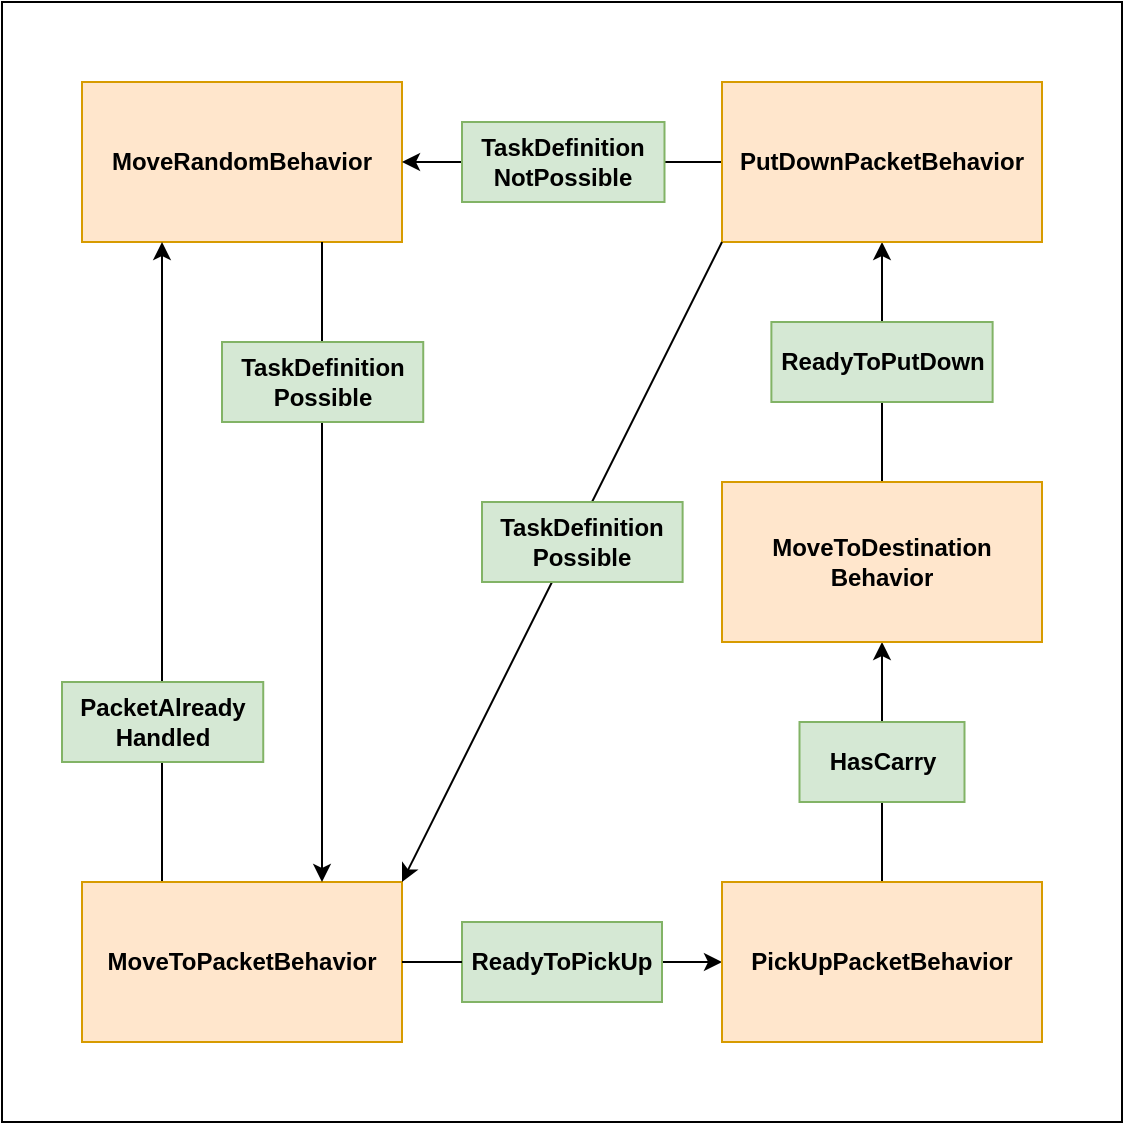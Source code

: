 <mxfile version="17.2.2" type="device"><diagram id="xy9JK5VCn-BeYHSkCGz2" name="Page-1"><mxGraphModel dx="1460" dy="582" grid="1" gridSize="10" guides="1" tooltips="1" connect="1" arrows="1" fold="1" page="1" pageScale="1" pageWidth="827" pageHeight="1169" math="0" shadow="0"><root><mxCell id="0"/><mxCell id="1" parent="0"/><mxCell id="oijN8v1voCUBSyXP7wIN-39" value="" style="rounded=0;whiteSpace=wrap;html=1;fontSize=12;" parent="1" vertex="1"><mxGeometry width="560" height="560" as="geometry"/></mxCell><mxCell id="oijN8v1voCUBSyXP7wIN-1" value="&lt;font style=&quot;font-size: 12px&quot;&gt;&lt;b&gt;MoveRandomBehavior&lt;/b&gt;&lt;/font&gt;" style="rounded=0;whiteSpace=wrap;html=1;fillColor=#ffe6cc;strokeColor=#d79b00;" parent="1" vertex="1"><mxGeometry x="40" y="40" width="160" height="80" as="geometry"/></mxCell><mxCell id="oijN8v1voCUBSyXP7wIN-22" style="edgeStyle=orthogonalEdgeStyle;rounded=0;orthogonalLoop=1;jettySize=auto;html=1;exitX=1;exitY=0.5;exitDx=0;exitDy=0;entryX=0;entryY=0.5;entryDx=0;entryDy=0;fontSize=12;startArrow=none;" parent="1" source="oijN8v1voCUBSyXP7wIN-23" target="oijN8v1voCUBSyXP7wIN-6" edge="1"><mxGeometry relative="1" as="geometry"/></mxCell><mxCell id="RIjRrPcuDl2WtKcxd_mK-3" style="edgeStyle=orthogonalEdgeStyle;rounded=0;orthogonalLoop=1;jettySize=auto;html=1;exitX=0.25;exitY=0;exitDx=0;exitDy=0;entryX=0.25;entryY=1;entryDx=0;entryDy=0;" edge="1" parent="1" source="oijN8v1voCUBSyXP7wIN-5" target="oijN8v1voCUBSyXP7wIN-1"><mxGeometry relative="1" as="geometry"/></mxCell><mxCell id="oijN8v1voCUBSyXP7wIN-5" value="&lt;div&gt;&lt;b&gt;MoveToPacketBehavior&lt;/b&gt;&lt;/div&gt;" style="rounded=0;whiteSpace=wrap;html=1;fillColor=#ffe6cc;strokeColor=#d79b00;" parent="1" vertex="1"><mxGeometry x="40" y="440" width="160" height="80" as="geometry"/></mxCell><mxCell id="oijN8v1voCUBSyXP7wIN-25" style="edgeStyle=orthogonalEdgeStyle;rounded=0;orthogonalLoop=1;jettySize=auto;html=1;exitX=0.5;exitY=0;exitDx=0;exitDy=0;entryX=0.5;entryY=1;entryDx=0;entryDy=0;fontSize=12;" parent="1" source="oijN8v1voCUBSyXP7wIN-6" target="oijN8v1voCUBSyXP7wIN-7" edge="1"><mxGeometry relative="1" as="geometry"/></mxCell><mxCell id="oijN8v1voCUBSyXP7wIN-6" value="&lt;div&gt;&lt;b&gt;PickUpPacketBehavior&lt;/b&gt;&lt;/div&gt;" style="rounded=0;whiteSpace=wrap;html=1;fillColor=#ffe6cc;strokeColor=#d79b00;" parent="1" vertex="1"><mxGeometry x="360" y="440" width="160" height="80" as="geometry"/></mxCell><mxCell id="oijN8v1voCUBSyXP7wIN-27" style="edgeStyle=orthogonalEdgeStyle;rounded=0;orthogonalLoop=1;jettySize=auto;html=1;exitX=0.5;exitY=0;exitDx=0;exitDy=0;entryX=0.5;entryY=1;entryDx=0;entryDy=0;fontSize=12;" parent="1" source="oijN8v1voCUBSyXP7wIN-7" target="oijN8v1voCUBSyXP7wIN-8" edge="1"><mxGeometry relative="1" as="geometry"/></mxCell><mxCell id="oijN8v1voCUBSyXP7wIN-7" value="&lt;div&gt;&lt;b&gt;MoveToDestination&lt;/b&gt;&lt;/div&gt;&lt;div&gt;&lt;b&gt;Behavior&lt;/b&gt;&lt;/div&gt;" style="rounded=0;whiteSpace=wrap;html=1;fillColor=#ffe6cc;strokeColor=#d79b00;" parent="1" vertex="1"><mxGeometry x="360" y="240" width="160" height="80" as="geometry"/></mxCell><mxCell id="oijN8v1voCUBSyXP7wIN-29" style="edgeStyle=orthogonalEdgeStyle;rounded=0;orthogonalLoop=1;jettySize=auto;html=1;exitX=0;exitY=0.5;exitDx=0;exitDy=0;entryX=1;entryY=0.5;entryDx=0;entryDy=0;fontSize=12;" parent="1" source="oijN8v1voCUBSyXP7wIN-8" target="oijN8v1voCUBSyXP7wIN-1" edge="1"><mxGeometry relative="1" as="geometry"><Array as="points"><mxPoint x="280" y="80"/><mxPoint x="280" y="80"/></Array></mxGeometry></mxCell><mxCell id="oijN8v1voCUBSyXP7wIN-8" value="&lt;div&gt;&lt;b&gt;PutDownPacketBehavior&lt;/b&gt;&lt;/div&gt;" style="rounded=0;whiteSpace=wrap;html=1;fillColor=#ffe6cc;strokeColor=#d79b00;" parent="1" vertex="1"><mxGeometry x="360" y="40" width="160" height="80" as="geometry"/></mxCell><mxCell id="oijN8v1voCUBSyXP7wIN-23" value="&lt;b&gt;ReadyToPickUp&lt;/b&gt;" style="rounded=0;whiteSpace=wrap;html=1;fontSize=12;fillColor=#d5e8d4;strokeColor=#82b366;" parent="1" vertex="1"><mxGeometry x="230" y="460" width="100" height="40" as="geometry"/></mxCell><mxCell id="oijN8v1voCUBSyXP7wIN-24" value="" style="edgeStyle=orthogonalEdgeStyle;rounded=0;orthogonalLoop=1;jettySize=auto;html=1;exitX=1;exitY=0.5;exitDx=0;exitDy=0;entryX=0;entryY=0.5;entryDx=0;entryDy=0;fontSize=12;endArrow=none;" parent="1" source="oijN8v1voCUBSyXP7wIN-5" target="oijN8v1voCUBSyXP7wIN-23" edge="1"><mxGeometry relative="1" as="geometry"><mxPoint x="200" y="480" as="sourcePoint"/><mxPoint x="360" y="480" as="targetPoint"/></mxGeometry></mxCell><mxCell id="oijN8v1voCUBSyXP7wIN-26" value="&lt;b&gt;HasCarry&lt;/b&gt;" style="rounded=0;whiteSpace=wrap;html=1;fontSize=12;fillColor=#d5e8d4;strokeColor=#82b366;" parent="1" vertex="1"><mxGeometry x="398.75" y="360" width="82.5" height="40" as="geometry"/></mxCell><mxCell id="oijN8v1voCUBSyXP7wIN-28" value="&lt;b&gt;ReadyToPutDown&lt;/b&gt;" style="rounded=0;whiteSpace=wrap;html=1;fontSize=12;fillColor=#d5e8d4;strokeColor=#82b366;" parent="1" vertex="1"><mxGeometry x="384.69" y="160" width="110.62" height="40" as="geometry"/></mxCell><mxCell id="oijN8v1voCUBSyXP7wIN-30" value="" style="endArrow=classic;html=1;rounded=0;fontSize=12;exitX=0;exitY=1;exitDx=0;exitDy=0;entryX=1;entryY=0;entryDx=0;entryDy=0;" parent="1" source="oijN8v1voCUBSyXP7wIN-8" target="oijN8v1voCUBSyXP7wIN-5" edge="1"><mxGeometry width="50" height="50" relative="1" as="geometry"><mxPoint x="290" y="290" as="sourcePoint"/><mxPoint x="120" y="240" as="targetPoint"/></mxGeometry></mxCell><mxCell id="oijN8v1voCUBSyXP7wIN-31" value="" style="endArrow=classic;html=1;rounded=0;fontSize=12;exitX=0.75;exitY=1;exitDx=0;exitDy=0;entryX=0.75;entryY=0;entryDx=0;entryDy=0;" parent="1" source="oijN8v1voCUBSyXP7wIN-1" target="oijN8v1voCUBSyXP7wIN-5" edge="1"><mxGeometry width="50" height="50" relative="1" as="geometry"><mxPoint x="290" y="290" as="sourcePoint"/><mxPoint x="120" y="240" as="targetPoint"/></mxGeometry></mxCell><mxCell id="oijN8v1voCUBSyXP7wIN-32" value="&lt;div&gt;TaskDefinition&lt;/div&gt;&lt;div&gt;NotPossible&lt;br&gt;&lt;/div&gt;" style="rounded=0;whiteSpace=wrap;html=1;fontSize=12;fillColor=#d5e8d4;strokeColor=#82b366;fontStyle=1" parent="1" vertex="1"><mxGeometry x="230" y="60" width="101.25" height="40" as="geometry"/></mxCell><mxCell id="oijN8v1voCUBSyXP7wIN-34" value="&lt;div&gt;&lt;b&gt;TaskDefinition&lt;/b&gt;&lt;/div&gt;&lt;div&gt;&lt;b&gt;Possible&lt;/b&gt;&lt;/div&gt;" style="rounded=0;whiteSpace=wrap;html=1;fontSize=12;fillColor=#d5e8d4;strokeColor=#82b366;" parent="1" vertex="1"><mxGeometry x="110" y="170" width="100.62" height="40" as="geometry"/></mxCell><mxCell id="RIjRrPcuDl2WtKcxd_mK-4" value="&lt;div&gt;&lt;b&gt;TaskDefinition&lt;/b&gt;&lt;/div&gt;&lt;div&gt;&lt;b&gt;Possible&lt;/b&gt;&lt;/div&gt;" style="rounded=0;whiteSpace=wrap;html=1;fontSize=12;fillColor=#d5e8d4;strokeColor=#82b366;" vertex="1" parent="1"><mxGeometry x="240" y="250" width="100.31" height="40" as="geometry"/></mxCell><mxCell id="RIjRrPcuDl2WtKcxd_mK-5" value="&lt;div&gt;&lt;b&gt;PacketAlready&lt;/b&gt;&lt;/div&gt;&lt;div&gt;&lt;b&gt;Handled&lt;/b&gt;&lt;/div&gt;" style="rounded=0;whiteSpace=wrap;html=1;fontSize=12;fillColor=#d5e8d4;strokeColor=#82b366;" vertex="1" parent="1"><mxGeometry x="30" y="340" width="100.62" height="40" as="geometry"/></mxCell></root></mxGraphModel></diagram></mxfile>